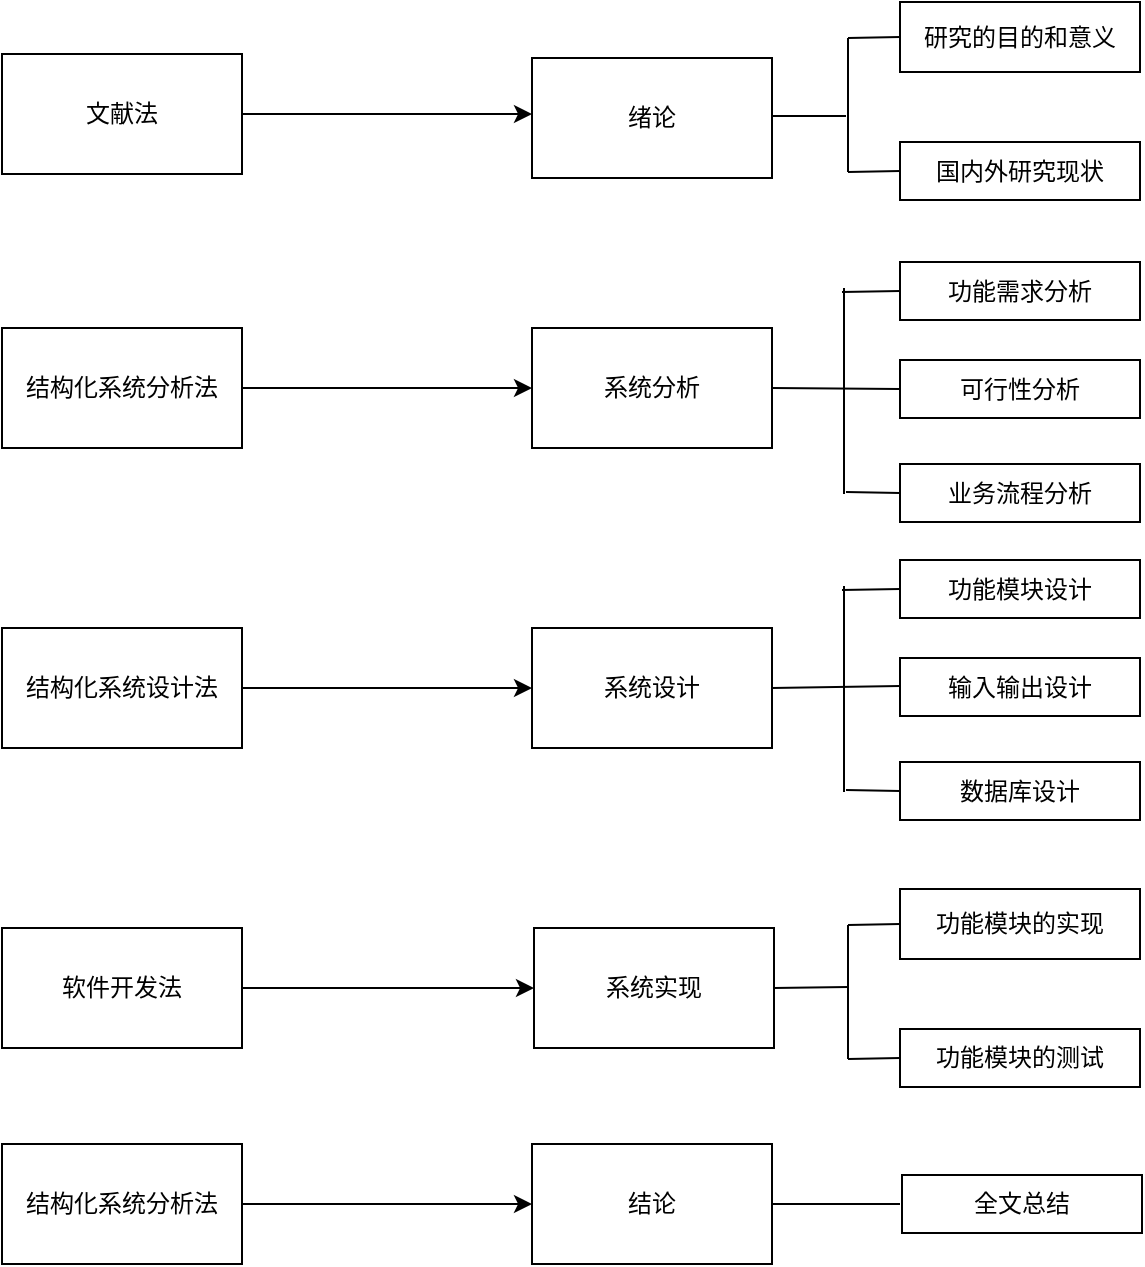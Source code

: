 <mxfile version="21.1.0" type="github">
  <diagram name="第 1 页" id="dVfCkkUMNiU2_hFv-WXL">
    <mxGraphModel dx="1034" dy="438" grid="0" gridSize="10" guides="1" tooltips="1" connect="1" arrows="1" fold="1" page="0" pageScale="1" pageWidth="827" pageHeight="1169" math="0" shadow="0">
      <root>
        <mxCell id="0" />
        <mxCell id="1" parent="0" />
        <mxCell id="jEuq8wLIyy8ZGfZIhx-s-3" style="edgeStyle=orthogonalEdgeStyle;rounded=0;orthogonalLoop=1;jettySize=auto;html=1;" edge="1" parent="1" source="jEuq8wLIyy8ZGfZIhx-s-1">
          <mxGeometry relative="1" as="geometry">
            <mxPoint x="354.0" y="152" as="targetPoint" />
          </mxGeometry>
        </mxCell>
        <mxCell id="jEuq8wLIyy8ZGfZIhx-s-1" value="文献法" style="rounded=0;whiteSpace=wrap;html=1;" vertex="1" parent="1">
          <mxGeometry x="89" y="122" width="120" height="60" as="geometry" />
        </mxCell>
        <mxCell id="jEuq8wLIyy8ZGfZIhx-s-2" value="绪论" style="rounded=0;whiteSpace=wrap;html=1;" vertex="1" parent="1">
          <mxGeometry x="354" y="124" width="120" height="60" as="geometry" />
        </mxCell>
        <mxCell id="jEuq8wLIyy8ZGfZIhx-s-4" value="国内外研究现状" style="rounded=0;whiteSpace=wrap;html=1;" vertex="1" parent="1">
          <mxGeometry x="538" y="166" width="120" height="29" as="geometry" />
        </mxCell>
        <mxCell id="jEuq8wLIyy8ZGfZIhx-s-5" value="研究的目的和意义" style="rounded=0;whiteSpace=wrap;html=1;" vertex="1" parent="1">
          <mxGeometry x="538" y="96" width="120" height="35" as="geometry" />
        </mxCell>
        <mxCell id="jEuq8wLIyy8ZGfZIhx-s-9" value="" style="endArrow=none;html=1;rounded=0;exitX=1;exitY=0.5;exitDx=0;exitDy=0;" edge="1" parent="1">
          <mxGeometry width="50" height="50" relative="1" as="geometry">
            <mxPoint x="474" y="153" as="sourcePoint" />
            <mxPoint x="511" y="153" as="targetPoint" />
          </mxGeometry>
        </mxCell>
        <mxCell id="jEuq8wLIyy8ZGfZIhx-s-10" value="" style="endArrow=none;html=1;rounded=0;" edge="1" parent="1">
          <mxGeometry width="50" height="50" relative="1" as="geometry">
            <mxPoint x="512" y="181" as="sourcePoint" />
            <mxPoint x="512" y="114" as="targetPoint" />
          </mxGeometry>
        </mxCell>
        <mxCell id="jEuq8wLIyy8ZGfZIhx-s-15" value="" style="edgeStyle=orthogonalEdgeStyle;rounded=0;orthogonalLoop=1;jettySize=auto;html=1;" edge="1" parent="1" source="jEuq8wLIyy8ZGfZIhx-s-13" target="jEuq8wLIyy8ZGfZIhx-s-14">
          <mxGeometry relative="1" as="geometry" />
        </mxCell>
        <mxCell id="jEuq8wLIyy8ZGfZIhx-s-13" value="结构化系统分析法" style="rounded=0;whiteSpace=wrap;html=1;" vertex="1" parent="1">
          <mxGeometry x="89" y="259" width="120" height="60" as="geometry" />
        </mxCell>
        <mxCell id="jEuq8wLIyy8ZGfZIhx-s-14" value="系统分析" style="whiteSpace=wrap;html=1;rounded=0;" vertex="1" parent="1">
          <mxGeometry x="354" y="259" width="120" height="60" as="geometry" />
        </mxCell>
        <mxCell id="jEuq8wLIyy8ZGfZIhx-s-16" value="" style="endArrow=none;html=1;rounded=0;exitX=0;exitY=0.5;exitDx=0;exitDy=0;" edge="1" parent="1" source="jEuq8wLIyy8ZGfZIhx-s-4">
          <mxGeometry width="50" height="50" relative="1" as="geometry">
            <mxPoint x="539" y="184" as="sourcePoint" />
            <mxPoint x="512" y="181" as="targetPoint" />
          </mxGeometry>
        </mxCell>
        <mxCell id="jEuq8wLIyy8ZGfZIhx-s-17" value="" style="endArrow=none;html=1;rounded=0;entryX=0;entryY=0.5;entryDx=0;entryDy=0;" edge="1" parent="1" target="jEuq8wLIyy8ZGfZIhx-s-5">
          <mxGeometry width="50" height="50" relative="1" as="geometry">
            <mxPoint x="512" y="114" as="sourcePoint" />
            <mxPoint x="589" y="134" as="targetPoint" />
          </mxGeometry>
        </mxCell>
        <mxCell id="jEuq8wLIyy8ZGfZIhx-s-19" value="" style="endArrow=none;html=1;rounded=0;exitX=1;exitY=0.5;exitDx=0;exitDy=0;entryX=0;entryY=0.5;entryDx=0;entryDy=0;" edge="1" parent="1" source="jEuq8wLIyy8ZGfZIhx-s-14" target="jEuq8wLIyy8ZGfZIhx-s-22">
          <mxGeometry width="50" height="50" relative="1" as="geometry">
            <mxPoint x="539" y="304" as="sourcePoint" />
            <mxPoint x="509" y="289" as="targetPoint" />
          </mxGeometry>
        </mxCell>
        <mxCell id="jEuq8wLIyy8ZGfZIhx-s-21" value="功能需求分析" style="rounded=0;whiteSpace=wrap;html=1;" vertex="1" parent="1">
          <mxGeometry x="538" y="226" width="120" height="29" as="geometry" />
        </mxCell>
        <mxCell id="jEuq8wLIyy8ZGfZIhx-s-22" value="可行性分析" style="rounded=0;whiteSpace=wrap;html=1;" vertex="1" parent="1">
          <mxGeometry x="538" y="275" width="120" height="29" as="geometry" />
        </mxCell>
        <mxCell id="jEuq8wLIyy8ZGfZIhx-s-23" value="业务流程分析" style="rounded=0;whiteSpace=wrap;html=1;" vertex="1" parent="1">
          <mxGeometry x="538" y="327" width="120" height="29" as="geometry" />
        </mxCell>
        <mxCell id="jEuq8wLIyy8ZGfZIhx-s-24" value="" style="endArrow=none;html=1;rounded=0;" edge="1" parent="1">
          <mxGeometry width="50" height="50" relative="1" as="geometry">
            <mxPoint x="510" y="342" as="sourcePoint" />
            <mxPoint x="510" y="239" as="targetPoint" />
          </mxGeometry>
        </mxCell>
        <mxCell id="jEuq8wLIyy8ZGfZIhx-s-25" value="" style="endArrow=none;html=1;rounded=0;entryX=0;entryY=0.5;entryDx=0;entryDy=0;" edge="1" parent="1" target="jEuq8wLIyy8ZGfZIhx-s-21">
          <mxGeometry width="50" height="50" relative="1" as="geometry">
            <mxPoint x="509" y="241" as="sourcePoint" />
            <mxPoint x="538" y="248" as="targetPoint" />
          </mxGeometry>
        </mxCell>
        <mxCell id="jEuq8wLIyy8ZGfZIhx-s-27" value="" style="endArrow=none;html=1;rounded=0;exitX=0;exitY=0.5;exitDx=0;exitDy=0;" edge="1" parent="1" source="jEuq8wLIyy8ZGfZIhx-s-23">
          <mxGeometry width="50" height="50" relative="1" as="geometry">
            <mxPoint x="461" y="391" as="sourcePoint" />
            <mxPoint x="511" y="341" as="targetPoint" />
          </mxGeometry>
        </mxCell>
        <mxCell id="jEuq8wLIyy8ZGfZIhx-s-30" value="" style="edgeStyle=orthogonalEdgeStyle;rounded=0;orthogonalLoop=1;jettySize=auto;html=1;" edge="1" parent="1" source="jEuq8wLIyy8ZGfZIhx-s-28" target="jEuq8wLIyy8ZGfZIhx-s-29">
          <mxGeometry relative="1" as="geometry" />
        </mxCell>
        <mxCell id="jEuq8wLIyy8ZGfZIhx-s-28" value="结构化系统设计法" style="rounded=0;whiteSpace=wrap;html=1;" vertex="1" parent="1">
          <mxGeometry x="89" y="409" width="120" height="60" as="geometry" />
        </mxCell>
        <mxCell id="jEuq8wLIyy8ZGfZIhx-s-29" value="系统设计" style="whiteSpace=wrap;html=1;rounded=0;" vertex="1" parent="1">
          <mxGeometry x="354" y="409" width="120" height="60" as="geometry" />
        </mxCell>
        <mxCell id="jEuq8wLIyy8ZGfZIhx-s-31" value="功能模块设计" style="rounded=0;whiteSpace=wrap;html=1;" vertex="1" parent="1">
          <mxGeometry x="538" y="375" width="120" height="29" as="geometry" />
        </mxCell>
        <mxCell id="jEuq8wLIyy8ZGfZIhx-s-32" value="输入输出设计" style="rounded=0;whiteSpace=wrap;html=1;" vertex="1" parent="1">
          <mxGeometry x="538" y="424" width="120" height="29" as="geometry" />
        </mxCell>
        <mxCell id="jEuq8wLIyy8ZGfZIhx-s-33" value="数据库设计" style="rounded=0;whiteSpace=wrap;html=1;" vertex="1" parent="1">
          <mxGeometry x="538" y="476" width="120" height="29" as="geometry" />
        </mxCell>
        <mxCell id="jEuq8wLIyy8ZGfZIhx-s-34" value="" style="endArrow=none;html=1;rounded=0;" edge="1" parent="1">
          <mxGeometry width="50" height="50" relative="1" as="geometry">
            <mxPoint x="510" y="491" as="sourcePoint" />
            <mxPoint x="510" y="388" as="targetPoint" />
          </mxGeometry>
        </mxCell>
        <mxCell id="jEuq8wLIyy8ZGfZIhx-s-35" value="" style="endArrow=none;html=1;rounded=0;entryX=0;entryY=0.5;entryDx=0;entryDy=0;" edge="1" parent="1" target="jEuq8wLIyy8ZGfZIhx-s-31">
          <mxGeometry width="50" height="50" relative="1" as="geometry">
            <mxPoint x="509" y="390" as="sourcePoint" />
            <mxPoint x="538" y="397" as="targetPoint" />
          </mxGeometry>
        </mxCell>
        <mxCell id="jEuq8wLIyy8ZGfZIhx-s-36" value="" style="endArrow=none;html=1;rounded=0;exitX=0;exitY=0.5;exitDx=0;exitDy=0;" edge="1" parent="1" source="jEuq8wLIyy8ZGfZIhx-s-33">
          <mxGeometry width="50" height="50" relative="1" as="geometry">
            <mxPoint x="461" y="540" as="sourcePoint" />
            <mxPoint x="511" y="490" as="targetPoint" />
          </mxGeometry>
        </mxCell>
        <mxCell id="jEuq8wLIyy8ZGfZIhx-s-37" value="" style="endArrow=none;html=1;rounded=0;exitX=1;exitY=0.5;exitDx=0;exitDy=0;" edge="1" parent="1" source="jEuq8wLIyy8ZGfZIhx-s-29">
          <mxGeometry width="50" height="50" relative="1" as="geometry">
            <mxPoint x="488" y="488" as="sourcePoint" />
            <mxPoint x="538" y="438" as="targetPoint" />
          </mxGeometry>
        </mxCell>
        <mxCell id="jEuq8wLIyy8ZGfZIhx-s-40" value="" style="edgeStyle=orthogonalEdgeStyle;rounded=0;orthogonalLoop=1;jettySize=auto;html=1;" edge="1" parent="1" source="jEuq8wLIyy8ZGfZIhx-s-38" target="jEuq8wLIyy8ZGfZIhx-s-39">
          <mxGeometry relative="1" as="geometry" />
        </mxCell>
        <mxCell id="jEuq8wLIyy8ZGfZIhx-s-38" value="软件开发法" style="rounded=0;whiteSpace=wrap;html=1;" vertex="1" parent="1">
          <mxGeometry x="89" y="559" width="120" height="60" as="geometry" />
        </mxCell>
        <mxCell id="jEuq8wLIyy8ZGfZIhx-s-39" value="系统实现" style="whiteSpace=wrap;html=1;rounded=0;" vertex="1" parent="1">
          <mxGeometry x="355" y="559" width="120" height="60" as="geometry" />
        </mxCell>
        <mxCell id="jEuq8wLIyy8ZGfZIhx-s-46" value="功能模块的测试" style="rounded=0;whiteSpace=wrap;html=1;" vertex="1" parent="1">
          <mxGeometry x="538" y="609.5" width="120" height="29" as="geometry" />
        </mxCell>
        <mxCell id="jEuq8wLIyy8ZGfZIhx-s-47" value="功能模块的实现" style="rounded=0;whiteSpace=wrap;html=1;" vertex="1" parent="1">
          <mxGeometry x="538" y="539.5" width="120" height="35" as="geometry" />
        </mxCell>
        <mxCell id="jEuq8wLIyy8ZGfZIhx-s-48" value="" style="endArrow=none;html=1;rounded=0;" edge="1" parent="1">
          <mxGeometry width="50" height="50" relative="1" as="geometry">
            <mxPoint x="512" y="624.5" as="sourcePoint" />
            <mxPoint x="512" y="557.5" as="targetPoint" />
          </mxGeometry>
        </mxCell>
        <mxCell id="jEuq8wLIyy8ZGfZIhx-s-49" value="" style="endArrow=none;html=1;rounded=0;exitX=0;exitY=0.5;exitDx=0;exitDy=0;" edge="1" parent="1" source="jEuq8wLIyy8ZGfZIhx-s-46">
          <mxGeometry width="50" height="50" relative="1" as="geometry">
            <mxPoint x="539" y="627.5" as="sourcePoint" />
            <mxPoint x="512" y="624.5" as="targetPoint" />
          </mxGeometry>
        </mxCell>
        <mxCell id="jEuq8wLIyy8ZGfZIhx-s-50" value="" style="endArrow=none;html=1;rounded=0;entryX=0;entryY=0.5;entryDx=0;entryDy=0;" edge="1" parent="1" target="jEuq8wLIyy8ZGfZIhx-s-47">
          <mxGeometry width="50" height="50" relative="1" as="geometry">
            <mxPoint x="512" y="557.5" as="sourcePoint" />
            <mxPoint x="589" y="577.5" as="targetPoint" />
          </mxGeometry>
        </mxCell>
        <mxCell id="jEuq8wLIyy8ZGfZIhx-s-51" value="" style="endArrow=none;html=1;rounded=0;exitX=1;exitY=0.5;exitDx=0;exitDy=0;" edge="1" parent="1" source="jEuq8wLIyy8ZGfZIhx-s-39">
          <mxGeometry width="50" height="50" relative="1" as="geometry">
            <mxPoint x="462" y="638.5" as="sourcePoint" />
            <mxPoint x="512" y="588.5" as="targetPoint" />
          </mxGeometry>
        </mxCell>
        <mxCell id="jEuq8wLIyy8ZGfZIhx-s-54" value="" style="edgeStyle=orthogonalEdgeStyle;rounded=0;orthogonalLoop=1;jettySize=auto;html=1;" edge="1" parent="1" source="jEuq8wLIyy8ZGfZIhx-s-52" target="jEuq8wLIyy8ZGfZIhx-s-53">
          <mxGeometry relative="1" as="geometry" />
        </mxCell>
        <mxCell id="jEuq8wLIyy8ZGfZIhx-s-52" value="结构化系统分析法" style="rounded=0;whiteSpace=wrap;html=1;" vertex="1" parent="1">
          <mxGeometry x="89" y="667" width="120" height="60" as="geometry" />
        </mxCell>
        <mxCell id="jEuq8wLIyy8ZGfZIhx-s-53" value="结论" style="whiteSpace=wrap;html=1;rounded=0;" vertex="1" parent="1">
          <mxGeometry x="354" y="667" width="120" height="60" as="geometry" />
        </mxCell>
        <mxCell id="jEuq8wLIyy8ZGfZIhx-s-55" value="全文总结" style="rounded=0;whiteSpace=wrap;html=1;" vertex="1" parent="1">
          <mxGeometry x="539" y="682.5" width="120" height="29" as="geometry" />
        </mxCell>
        <mxCell id="jEuq8wLIyy8ZGfZIhx-s-56" value="" style="endArrow=none;html=1;rounded=0;exitX=1;exitY=0.5;exitDx=0;exitDy=0;" edge="1" parent="1" source="jEuq8wLIyy8ZGfZIhx-s-53">
          <mxGeometry width="50" height="50" relative="1" as="geometry">
            <mxPoint x="488" y="745" as="sourcePoint" />
            <mxPoint x="538" y="697" as="targetPoint" />
          </mxGeometry>
        </mxCell>
      </root>
    </mxGraphModel>
  </diagram>
</mxfile>
